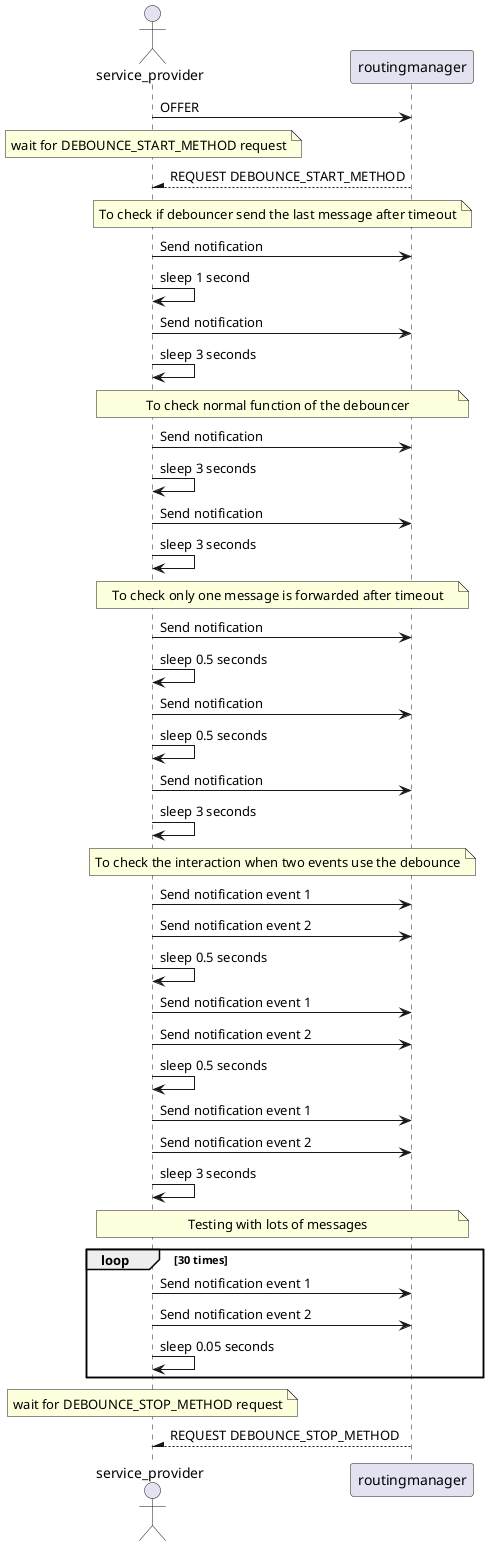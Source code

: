 @startuml

Actor service_provider as SP

participant routingmanager as RM

SP -> RM : OFFER

note over SP
  wait for DEBOUNCE_START_METHOD request
end note

RM --\ SP : REQUEST DEBOUNCE_START_METHOD

note across
  To check if debouncer send the last message after timeout
end note
SP -> RM : Send notification
SP -> SP : sleep 1 second
SP -> RM : Send notification

SP -> SP : sleep 3 seconds

note across
  To check normal function of the debouncer
end note
SP -> RM : Send notification
SP -> SP : sleep 3 seconds
SP -> RM : Send notification

SP -> SP : sleep 3 seconds

note across
  To check only one message is forwarded after timeout
end note
SP -> RM : Send notification
SP -> SP : sleep 0.5 seconds
SP -> RM : Send notification
SP -> SP : sleep 0.5 seconds
SP -> RM : Send notification

SP -> SP : sleep 3 seconds

note across
  To check the interaction when two events use the debounce
end note
SP -> RM : Send notification event 1
SP -> RM : Send notification event 2
SP -> SP : sleep 0.5 seconds
SP -> RM : Send notification event 1
SP -> RM : Send notification event 2
SP -> SP : sleep 0.5 seconds
SP -> RM : Send notification event 1
SP -> RM : Send notification event 2

SP -> SP : sleep 3 seconds

note across
  Testing with lots of messages
end note

loop 30 times

SP -> RM : Send notification event 1
SP -> RM : Send notification event 2
SP -> SP : sleep 0.05 seconds
end

note over SP
  wait for DEBOUNCE_STOP_METHOD request
end note

RM --\ SP : REQUEST DEBOUNCE_STOP_METHOD

@enduml

